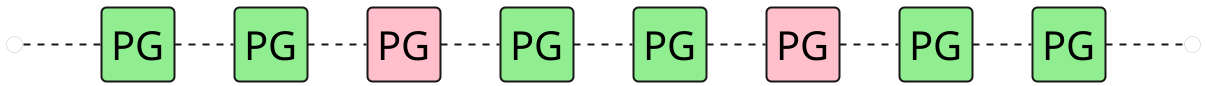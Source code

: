 @startuml

skinparam ComponentStyle rectangle
hide stereotype
left to right direction
scale 1/1

skinparam Component {
    FontSize 40
    FontColor black
    RoundCorner 10
    BorderThickness 2
    BackgroundColor transparent
}


skinparam Interface {
    FontSize 0
    FontColor black
    RoundCorner 10
    BorderThickness 0
    BackgroundColor transparent
}

skinparam ArrowThickness 2
' components:
interface "o" as head
component "PG" as c0 #LightGreen
component "PG" as c1 #LightGreen
component "PG" as c2 #Pink
component "PG" as c3 #LightGreen
component "PG" as c4 #LightGreen
component "PG" as c5 #Pink
component "PG" as c6 #LightGreen
component "PG" as c7 #LightGreen
interface "o" as tail
' layout:
head-down.c0
c0-down.c1
c1-down.c2
c2-down.c3
c3-down.c4
c4-down.c5
c5-down.c6
c6-down.c7
c7-down.tail

@enduml
